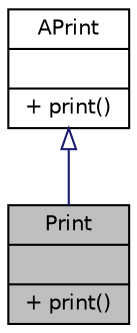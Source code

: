 digraph "Print"
{
  edge [fontname="Helvetica",fontsize="10",labelfontname="Helvetica",labelfontsize="10"];
  node [fontname="Helvetica",fontsize="10",shape=record];
  Node4 [label="{Print\n||+ print()\l}",height=0.2,width=0.4,color="black", fillcolor="grey75", style="filled", fontcolor="black"];
  Node5 -> Node4 [dir="back",color="midnightblue",fontsize="10",style="solid",arrowtail="onormal",fontname="Helvetica"];
  Node5 [label="{APrint\n||+ print()\l}",height=0.2,width=0.4,color="black", fillcolor="white", style="filled",URL="$class_a_print.html",tooltip="추상 프린트 클래스 "];
}
